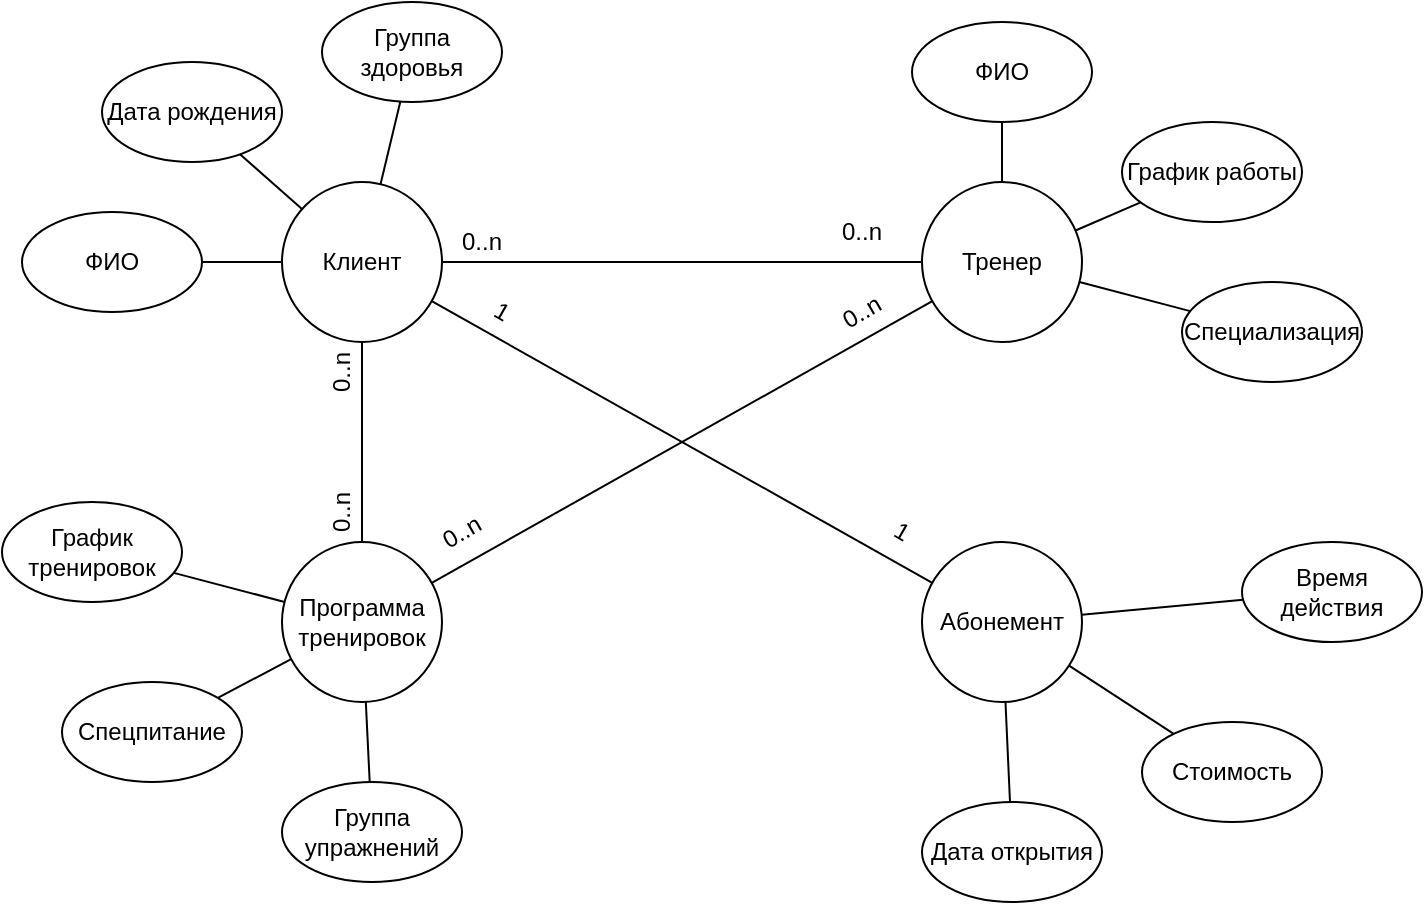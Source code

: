 <mxfile version="21.1.5" type="device">
  <diagram name="Страница 1" id="29BeluvXpLWiqpdxDrig">
    <mxGraphModel dx="1518" dy="646" grid="1" gridSize="10" guides="1" tooltips="1" connect="1" arrows="1" fold="1" page="1" pageScale="1" pageWidth="827" pageHeight="1169" math="0" shadow="0">
      <root>
        <mxCell id="0" />
        <mxCell id="1" parent="0" />
        <mxCell id="e_saoW40ck_2oc88A8qA-1" value="Клиент" style="ellipse;whiteSpace=wrap;html=1;aspect=fixed;" vertex="1" parent="1">
          <mxGeometry x="160" y="190" width="80" height="80" as="geometry" />
        </mxCell>
        <mxCell id="e_saoW40ck_2oc88A8qA-2" value="Тренер" style="ellipse;whiteSpace=wrap;html=1;aspect=fixed;" vertex="1" parent="1">
          <mxGeometry x="480" y="190" width="80" height="80" as="geometry" />
        </mxCell>
        <mxCell id="e_saoW40ck_2oc88A8qA-3" value="Программа тренировок" style="ellipse;whiteSpace=wrap;html=1;aspect=fixed;" vertex="1" parent="1">
          <mxGeometry x="160" y="370" width="80" height="80" as="geometry" />
        </mxCell>
        <mxCell id="e_saoW40ck_2oc88A8qA-4" value="Абонемент" style="ellipse;whiteSpace=wrap;html=1;aspect=fixed;" vertex="1" parent="1">
          <mxGeometry x="480" y="370" width="80" height="80" as="geometry" />
        </mxCell>
        <mxCell id="e_saoW40ck_2oc88A8qA-5" value="ФИО" style="ellipse;whiteSpace=wrap;html=1;" vertex="1" parent="1">
          <mxGeometry x="30" y="205" width="90" height="50" as="geometry" />
        </mxCell>
        <mxCell id="e_saoW40ck_2oc88A8qA-6" value="Дата рождения" style="ellipse;whiteSpace=wrap;html=1;" vertex="1" parent="1">
          <mxGeometry x="70" y="130" width="90" height="50" as="geometry" />
        </mxCell>
        <mxCell id="e_saoW40ck_2oc88A8qA-8" value="Группа здоровья" style="ellipse;whiteSpace=wrap;html=1;" vertex="1" parent="1">
          <mxGeometry x="180" y="100" width="90" height="50" as="geometry" />
        </mxCell>
        <mxCell id="e_saoW40ck_2oc88A8qA-10" value="Специализация" style="ellipse;whiteSpace=wrap;html=1;" vertex="1" parent="1">
          <mxGeometry x="610" y="240" width="90" height="50" as="geometry" />
        </mxCell>
        <mxCell id="e_saoW40ck_2oc88A8qA-11" value="График работы" style="ellipse;whiteSpace=wrap;html=1;" vertex="1" parent="1">
          <mxGeometry x="580" y="160" width="90" height="50" as="geometry" />
        </mxCell>
        <mxCell id="e_saoW40ck_2oc88A8qA-12" value="ФИО" style="ellipse;whiteSpace=wrap;html=1;" vertex="1" parent="1">
          <mxGeometry x="475" y="110" width="90" height="50" as="geometry" />
        </mxCell>
        <mxCell id="e_saoW40ck_2oc88A8qA-13" value="График тренировок" style="ellipse;whiteSpace=wrap;html=1;" vertex="1" parent="1">
          <mxGeometry x="20" y="350" width="90" height="50" as="geometry" />
        </mxCell>
        <mxCell id="e_saoW40ck_2oc88A8qA-14" value="Спецпитание" style="ellipse;whiteSpace=wrap;html=1;" vertex="1" parent="1">
          <mxGeometry x="50" y="440" width="90" height="50" as="geometry" />
        </mxCell>
        <mxCell id="e_saoW40ck_2oc88A8qA-15" value="Группа упражнений" style="ellipse;whiteSpace=wrap;html=1;" vertex="1" parent="1">
          <mxGeometry x="160" y="490" width="90" height="50" as="geometry" />
        </mxCell>
        <mxCell id="e_saoW40ck_2oc88A8qA-16" value="Дата открытия" style="ellipse;whiteSpace=wrap;html=1;" vertex="1" parent="1">
          <mxGeometry x="480" y="500" width="90" height="50" as="geometry" />
        </mxCell>
        <mxCell id="e_saoW40ck_2oc88A8qA-17" value="Стоимость" style="ellipse;whiteSpace=wrap;html=1;" vertex="1" parent="1">
          <mxGeometry x="590" y="460" width="90" height="50" as="geometry" />
        </mxCell>
        <mxCell id="e_saoW40ck_2oc88A8qA-18" value="Время действия" style="ellipse;whiteSpace=wrap;html=1;" vertex="1" parent="1">
          <mxGeometry x="640" y="370" width="90" height="50" as="geometry" />
        </mxCell>
        <mxCell id="e_saoW40ck_2oc88A8qA-20" value="" style="endArrow=none;html=1;rounded=0;" edge="1" parent="1" source="e_saoW40ck_2oc88A8qA-1" target="e_saoW40ck_2oc88A8qA-2">
          <mxGeometry width="50" height="50" relative="1" as="geometry">
            <mxPoint x="390" y="320" as="sourcePoint" />
            <mxPoint x="440" y="270" as="targetPoint" />
          </mxGeometry>
        </mxCell>
        <mxCell id="e_saoW40ck_2oc88A8qA-21" value="" style="endArrow=none;html=1;rounded=0;" edge="1" parent="1" source="e_saoW40ck_2oc88A8qA-1" target="e_saoW40ck_2oc88A8qA-3">
          <mxGeometry width="50" height="50" relative="1" as="geometry">
            <mxPoint x="390" y="320" as="sourcePoint" />
            <mxPoint x="440" y="270" as="targetPoint" />
          </mxGeometry>
        </mxCell>
        <mxCell id="e_saoW40ck_2oc88A8qA-22" value="" style="endArrow=none;html=1;rounded=0;" edge="1" parent="1" source="e_saoW40ck_2oc88A8qA-1" target="e_saoW40ck_2oc88A8qA-4">
          <mxGeometry width="50" height="50" relative="1" as="geometry">
            <mxPoint x="390" y="320" as="sourcePoint" />
            <mxPoint x="440" y="270" as="targetPoint" />
          </mxGeometry>
        </mxCell>
        <mxCell id="e_saoW40ck_2oc88A8qA-23" value="" style="endArrow=none;html=1;rounded=0;" edge="1" parent="1" source="e_saoW40ck_2oc88A8qA-3" target="e_saoW40ck_2oc88A8qA-2">
          <mxGeometry width="50" height="50" relative="1" as="geometry">
            <mxPoint x="390" y="320" as="sourcePoint" />
            <mxPoint x="440" y="270" as="targetPoint" />
          </mxGeometry>
        </mxCell>
        <mxCell id="e_saoW40ck_2oc88A8qA-24" value="" style="endArrow=none;html=1;rounded=0;" edge="1" parent="1" source="e_saoW40ck_2oc88A8qA-5" target="e_saoW40ck_2oc88A8qA-1">
          <mxGeometry width="50" height="50" relative="1" as="geometry">
            <mxPoint x="390" y="320" as="sourcePoint" />
            <mxPoint x="190" y="250" as="targetPoint" />
          </mxGeometry>
        </mxCell>
        <mxCell id="e_saoW40ck_2oc88A8qA-25" value="" style="endArrow=none;html=1;rounded=0;" edge="1" parent="1" source="e_saoW40ck_2oc88A8qA-6" target="e_saoW40ck_2oc88A8qA-1">
          <mxGeometry width="50" height="50" relative="1" as="geometry">
            <mxPoint x="390" y="320" as="sourcePoint" />
            <mxPoint x="440" y="270" as="targetPoint" />
          </mxGeometry>
        </mxCell>
        <mxCell id="e_saoW40ck_2oc88A8qA-26" value="" style="endArrow=none;html=1;rounded=0;" edge="1" parent="1" source="e_saoW40ck_2oc88A8qA-8" target="e_saoW40ck_2oc88A8qA-1">
          <mxGeometry width="50" height="50" relative="1" as="geometry">
            <mxPoint x="390" y="320" as="sourcePoint" />
            <mxPoint x="440" y="270" as="targetPoint" />
          </mxGeometry>
        </mxCell>
        <mxCell id="e_saoW40ck_2oc88A8qA-27" value="" style="endArrow=none;html=1;rounded=0;" edge="1" parent="1" source="e_saoW40ck_2oc88A8qA-12" target="e_saoW40ck_2oc88A8qA-2">
          <mxGeometry width="50" height="50" relative="1" as="geometry">
            <mxPoint x="390" y="320" as="sourcePoint" />
            <mxPoint x="440" y="270" as="targetPoint" />
          </mxGeometry>
        </mxCell>
        <mxCell id="e_saoW40ck_2oc88A8qA-28" value="" style="endArrow=none;html=1;rounded=0;" edge="1" parent="1" source="e_saoW40ck_2oc88A8qA-11" target="e_saoW40ck_2oc88A8qA-2">
          <mxGeometry width="50" height="50" relative="1" as="geometry">
            <mxPoint x="390" y="320" as="sourcePoint" />
            <mxPoint x="440" y="270" as="targetPoint" />
          </mxGeometry>
        </mxCell>
        <mxCell id="e_saoW40ck_2oc88A8qA-29" value="" style="endArrow=none;html=1;rounded=0;" edge="1" parent="1" source="e_saoW40ck_2oc88A8qA-10" target="e_saoW40ck_2oc88A8qA-2">
          <mxGeometry width="50" height="50" relative="1" as="geometry">
            <mxPoint x="390" y="320" as="sourcePoint" />
            <mxPoint x="440" y="270" as="targetPoint" />
          </mxGeometry>
        </mxCell>
        <mxCell id="e_saoW40ck_2oc88A8qA-30" value="" style="endArrow=none;html=1;rounded=0;" edge="1" parent="1" source="e_saoW40ck_2oc88A8qA-18" target="e_saoW40ck_2oc88A8qA-4">
          <mxGeometry width="50" height="50" relative="1" as="geometry">
            <mxPoint x="390" y="320" as="sourcePoint" />
            <mxPoint x="440" y="270" as="targetPoint" />
          </mxGeometry>
        </mxCell>
        <mxCell id="e_saoW40ck_2oc88A8qA-31" value="" style="endArrow=none;html=1;rounded=0;" edge="1" parent="1" source="e_saoW40ck_2oc88A8qA-17" target="e_saoW40ck_2oc88A8qA-4">
          <mxGeometry width="50" height="50" relative="1" as="geometry">
            <mxPoint x="400" y="330" as="sourcePoint" />
            <mxPoint x="450" y="280" as="targetPoint" />
          </mxGeometry>
        </mxCell>
        <mxCell id="e_saoW40ck_2oc88A8qA-32" value="" style="endArrow=none;html=1;rounded=0;" edge="1" parent="1" source="e_saoW40ck_2oc88A8qA-16" target="e_saoW40ck_2oc88A8qA-4">
          <mxGeometry width="50" height="50" relative="1" as="geometry">
            <mxPoint x="410" y="340" as="sourcePoint" />
            <mxPoint x="460" y="290" as="targetPoint" />
          </mxGeometry>
        </mxCell>
        <mxCell id="e_saoW40ck_2oc88A8qA-33" value="" style="endArrow=none;html=1;rounded=0;" edge="1" parent="1" source="e_saoW40ck_2oc88A8qA-15" target="e_saoW40ck_2oc88A8qA-3">
          <mxGeometry width="50" height="50" relative="1" as="geometry">
            <mxPoint x="420" y="350" as="sourcePoint" />
            <mxPoint x="470" y="300" as="targetPoint" />
          </mxGeometry>
        </mxCell>
        <mxCell id="e_saoW40ck_2oc88A8qA-34" value="" style="endArrow=none;html=1;rounded=0;" edge="1" parent="1" source="e_saoW40ck_2oc88A8qA-14" target="e_saoW40ck_2oc88A8qA-3">
          <mxGeometry width="50" height="50" relative="1" as="geometry">
            <mxPoint x="430" y="360" as="sourcePoint" />
            <mxPoint x="480" y="310" as="targetPoint" />
          </mxGeometry>
        </mxCell>
        <mxCell id="e_saoW40ck_2oc88A8qA-35" value="" style="endArrow=none;html=1;rounded=0;" edge="1" parent="1" source="e_saoW40ck_2oc88A8qA-13" target="e_saoW40ck_2oc88A8qA-3">
          <mxGeometry width="50" height="50" relative="1" as="geometry">
            <mxPoint x="440" y="370" as="sourcePoint" />
            <mxPoint x="490" y="320" as="targetPoint" />
          </mxGeometry>
        </mxCell>
        <mxCell id="e_saoW40ck_2oc88A8qA-36" value="0..n" style="text;html=1;strokeColor=none;fillColor=none;align=center;verticalAlign=middle;whiteSpace=wrap;rounded=0;" vertex="1" parent="1">
          <mxGeometry x="230" y="205" width="60" height="30" as="geometry" />
        </mxCell>
        <mxCell id="e_saoW40ck_2oc88A8qA-38" value="0..n" style="text;html=1;strokeColor=none;fillColor=none;align=center;verticalAlign=middle;whiteSpace=wrap;rounded=0;" vertex="1" parent="1">
          <mxGeometry x="420" y="200" width="60" height="30" as="geometry" />
        </mxCell>
        <mxCell id="e_saoW40ck_2oc88A8qA-39" value="0..n" style="text;html=1;strokeColor=none;fillColor=none;align=center;verticalAlign=middle;whiteSpace=wrap;rounded=0;rotation=-30;" vertex="1" parent="1">
          <mxGeometry x="220" y="350" width="60" height="30" as="geometry" />
        </mxCell>
        <mxCell id="e_saoW40ck_2oc88A8qA-40" value="1" style="text;html=1;strokeColor=none;fillColor=none;align=center;verticalAlign=middle;whiteSpace=wrap;rounded=0;rotation=30;" vertex="1" parent="1">
          <mxGeometry x="440" y="350" width="60" height="30" as="geometry" />
        </mxCell>
        <mxCell id="e_saoW40ck_2oc88A8qA-41" value="1" style="text;html=1;strokeColor=none;fillColor=none;align=center;verticalAlign=middle;whiteSpace=wrap;rounded=0;rotation=30;" vertex="1" parent="1">
          <mxGeometry x="240" y="240" width="60" height="30" as="geometry" />
        </mxCell>
        <mxCell id="e_saoW40ck_2oc88A8qA-42" value="0..n" style="text;html=1;strokeColor=none;fillColor=none;align=center;verticalAlign=middle;whiteSpace=wrap;rounded=0;rotation=-90;" vertex="1" parent="1">
          <mxGeometry x="160" y="340" width="60" height="30" as="geometry" />
        </mxCell>
        <mxCell id="e_saoW40ck_2oc88A8qA-43" value="0..n" style="text;html=1;strokeColor=none;fillColor=none;align=center;verticalAlign=middle;whiteSpace=wrap;rounded=0;rotation=-90;" vertex="1" parent="1">
          <mxGeometry x="160" y="270" width="60" height="30" as="geometry" />
        </mxCell>
        <mxCell id="e_saoW40ck_2oc88A8qA-44" value="0..n" style="text;html=1;strokeColor=none;fillColor=none;align=center;verticalAlign=middle;whiteSpace=wrap;rounded=0;rotation=-30;" vertex="1" parent="1">
          <mxGeometry x="420" y="240" width="60" height="30" as="geometry" />
        </mxCell>
      </root>
    </mxGraphModel>
  </diagram>
</mxfile>
